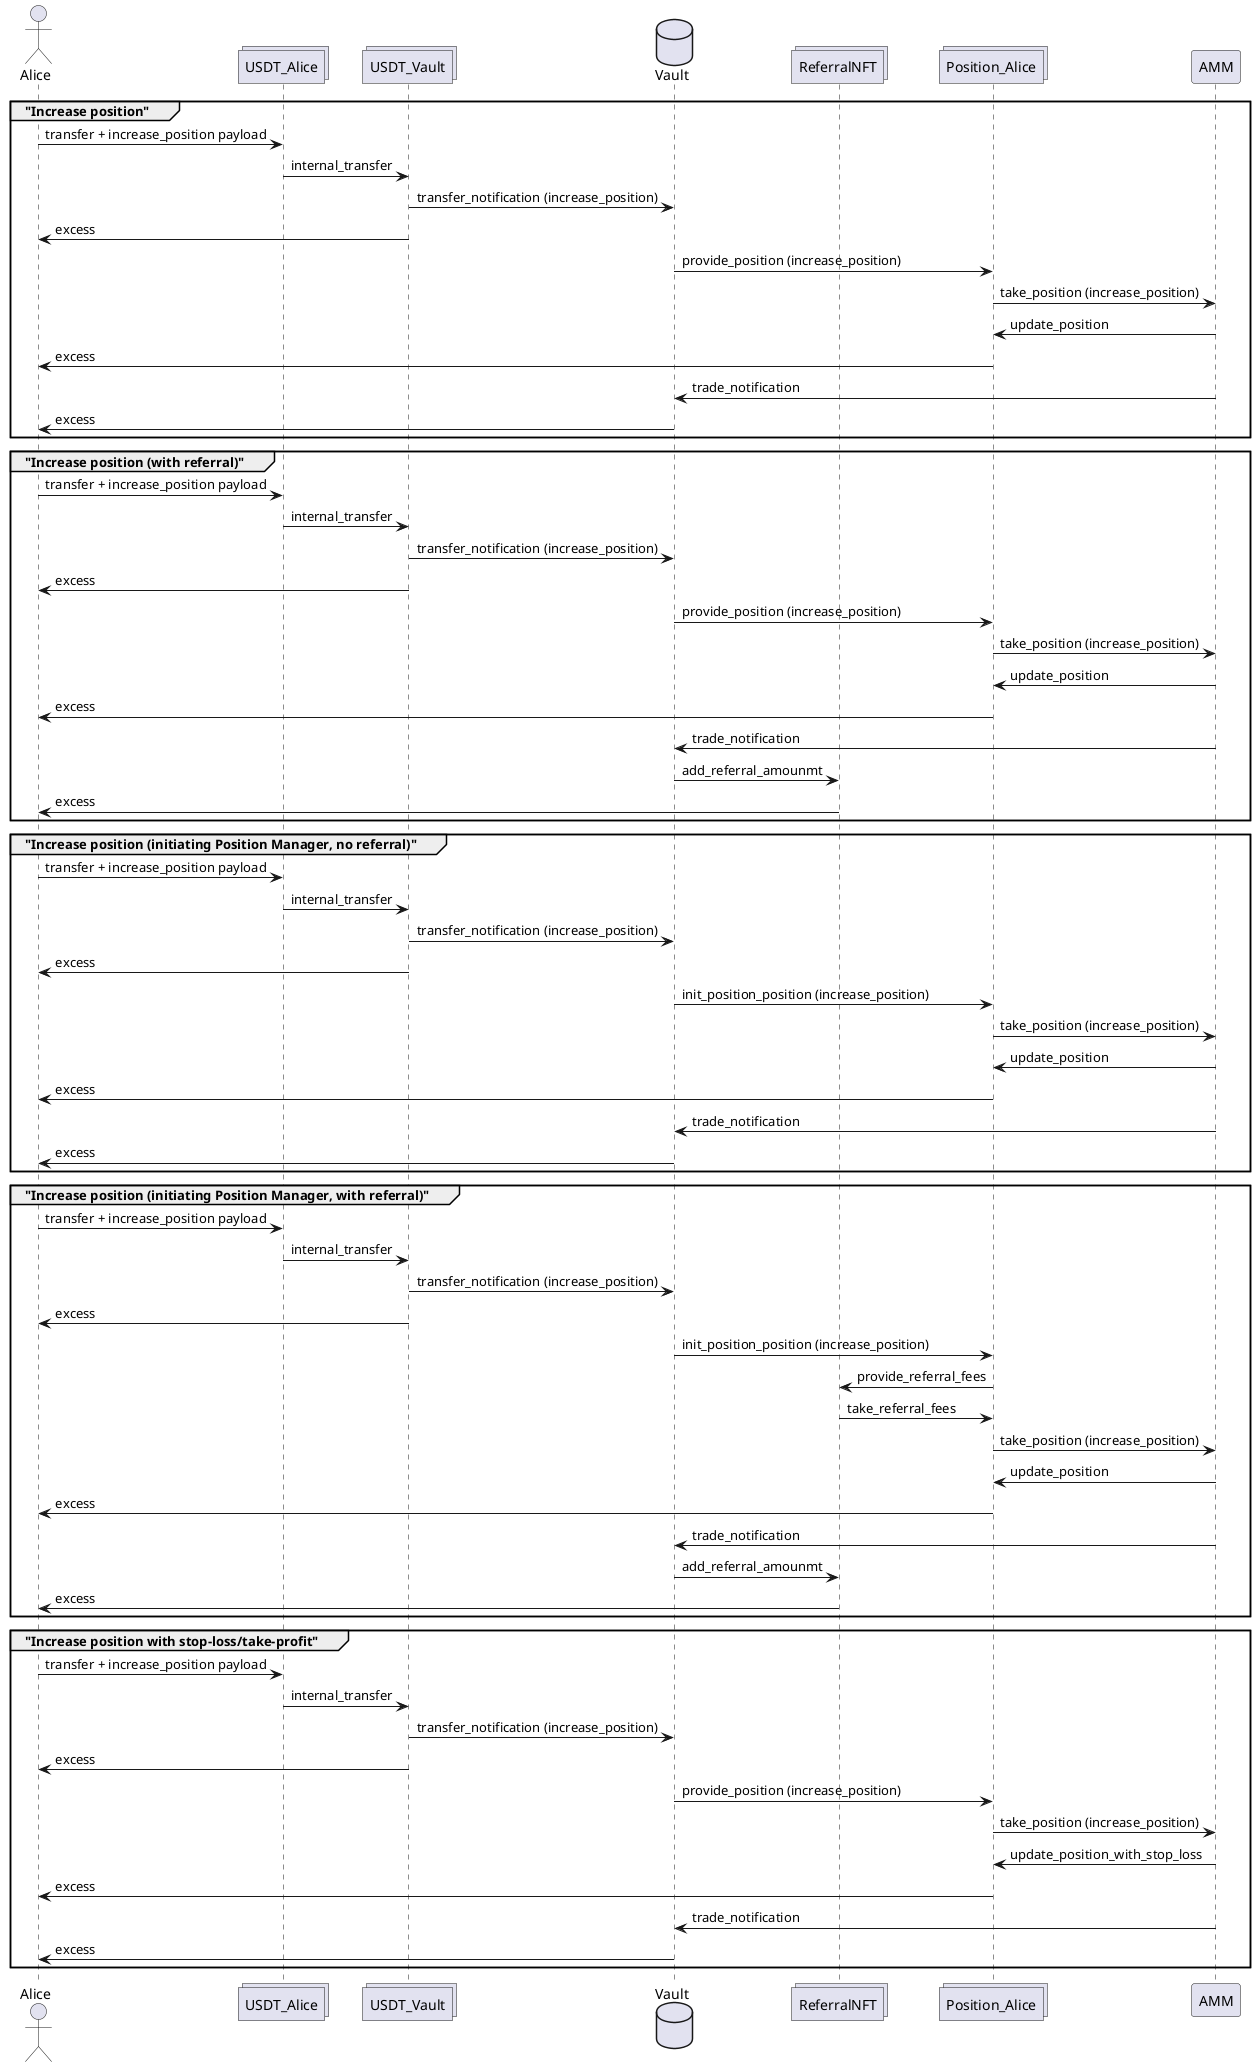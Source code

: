 @startuml Position Operations
actor Alice

collections USDT_Alice
collections USDT_Vault

database    Vault

collections ReferralNFT

collections Position_Alice

participant AMM

group "Increase position"

Alice -> USDT_Alice : transfer + increase_position payload
USDT_Alice -> USDT_Vault : internal_transfer
USDT_Vault -> Vault : transfer_notification (increase_position)
USDT_Vault -> Alice : excess
Vault -> Position_Alice : provide_position (increase_position)
Position_Alice -> AMM : take_position (increase_position)
AMM -> Position_Alice : update_position
Position_Alice -> Alice : excess
AMM -> Vault : trade_notification
Vault -> Alice : excess

end

group "Increase position (with referral)"

Alice -> USDT_Alice : transfer + increase_position payload
USDT_Alice -> USDT_Vault : internal_transfer
USDT_Vault -> Vault : transfer_notification (increase_position)
USDT_Vault -> Alice : excess
Vault -> Position_Alice : provide_position (increase_position)
Position_Alice -> AMM : take_position (increase_position)
AMM -> Position_Alice : update_position
Position_Alice -> Alice : excess
AMM -> Vault : trade_notification
Vault -> ReferralNFT : add_referral_amounmt
ReferralNFT -> Alice : excess

end


group "Increase position (initiating Position Manager, no referral)"

Alice -> USDT_Alice : transfer + increase_position payload
USDT_Alice -> USDT_Vault : internal_transfer
USDT_Vault -> Vault : transfer_notification (increase_position)
USDT_Vault -> Alice : excess
Vault -> Position_Alice : init_position_position (increase_position)
Position_Alice -> AMM : take_position (increase_position)
AMM -> Position_Alice : update_position
Position_Alice -> Alice : excess
AMM -> Vault : trade_notification
Vault -> Alice : excess

end

group "Increase position (initiating Position Manager, with referral)"

Alice -> USDT_Alice : transfer + increase_position payload
USDT_Alice -> USDT_Vault : internal_transfer
USDT_Vault -> Vault : transfer_notification (increase_position)
USDT_Vault -> Alice : excess
Vault -> Position_Alice : init_position_position (increase_position)
Position_Alice -> ReferralNFT : provide_referral_fees
ReferralNFT -> Position_Alice : take_referral_fees
Position_Alice -> AMM : take_position (increase_position)
AMM -> Position_Alice : update_position
Position_Alice -> Alice : excess
AMM -> Vault : trade_notification
Vault -> ReferralNFT : add_referral_amounmt
ReferralNFT -> Alice : excess

end

group "Increase position with stop-loss/take-profit"

Alice -> USDT_Alice : transfer + increase_position payload
USDT_Alice -> USDT_Vault : internal_transfer
USDT_Vault -> Vault : transfer_notification (increase_position)
USDT_Vault -> Alice : excess
Vault -> Position_Alice : provide_position (increase_position)
Position_Alice -> AMM : take_position (increase_position)
AMM -> Position_Alice : update_position_with_stop_loss
Position_Alice -> Alice : excess
AMM -> Vault : trade_notification
Vault -> Alice : excess

end
